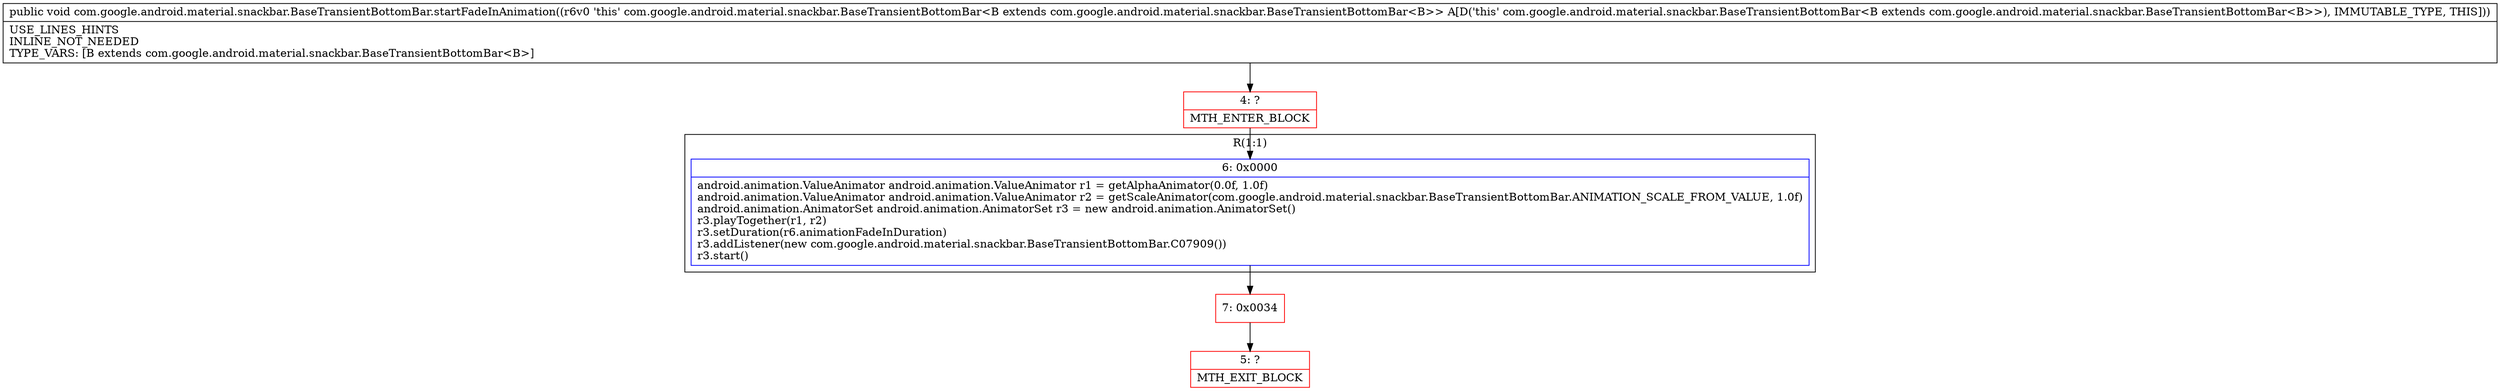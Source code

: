 digraph "CFG forcom.google.android.material.snackbar.BaseTransientBottomBar.startFadeInAnimation()V" {
subgraph cluster_Region_1077976901 {
label = "R(1:1)";
node [shape=record,color=blue];
Node_6 [shape=record,label="{6\:\ 0x0000|android.animation.ValueAnimator android.animation.ValueAnimator r1 = getAlphaAnimator(0.0f, 1.0f)\landroid.animation.ValueAnimator android.animation.ValueAnimator r2 = getScaleAnimator(com.google.android.material.snackbar.BaseTransientBottomBar.ANIMATION_SCALE_FROM_VALUE, 1.0f)\landroid.animation.AnimatorSet android.animation.AnimatorSet r3 = new android.animation.AnimatorSet()\lr3.playTogether(r1, r2)\lr3.setDuration(r6.animationFadeInDuration)\lr3.addListener(new com.google.android.material.snackbar.BaseTransientBottomBar.C07909())\lr3.start()\l}"];
}
Node_4 [shape=record,color=red,label="{4\:\ ?|MTH_ENTER_BLOCK\l}"];
Node_7 [shape=record,color=red,label="{7\:\ 0x0034}"];
Node_5 [shape=record,color=red,label="{5\:\ ?|MTH_EXIT_BLOCK\l}"];
MethodNode[shape=record,label="{public void com.google.android.material.snackbar.BaseTransientBottomBar.startFadeInAnimation((r6v0 'this' com.google.android.material.snackbar.BaseTransientBottomBar\<B extends com.google.android.material.snackbar.BaseTransientBottomBar\<B\>\> A[D('this' com.google.android.material.snackbar.BaseTransientBottomBar\<B extends com.google.android.material.snackbar.BaseTransientBottomBar\<B\>\>), IMMUTABLE_TYPE, THIS]))  | USE_LINES_HINTS\lINLINE_NOT_NEEDED\lTYPE_VARS: [B extends com.google.android.material.snackbar.BaseTransientBottomBar\<B\>]\l}"];
MethodNode -> Node_4;Node_6 -> Node_7;
Node_4 -> Node_6;
Node_7 -> Node_5;
}

